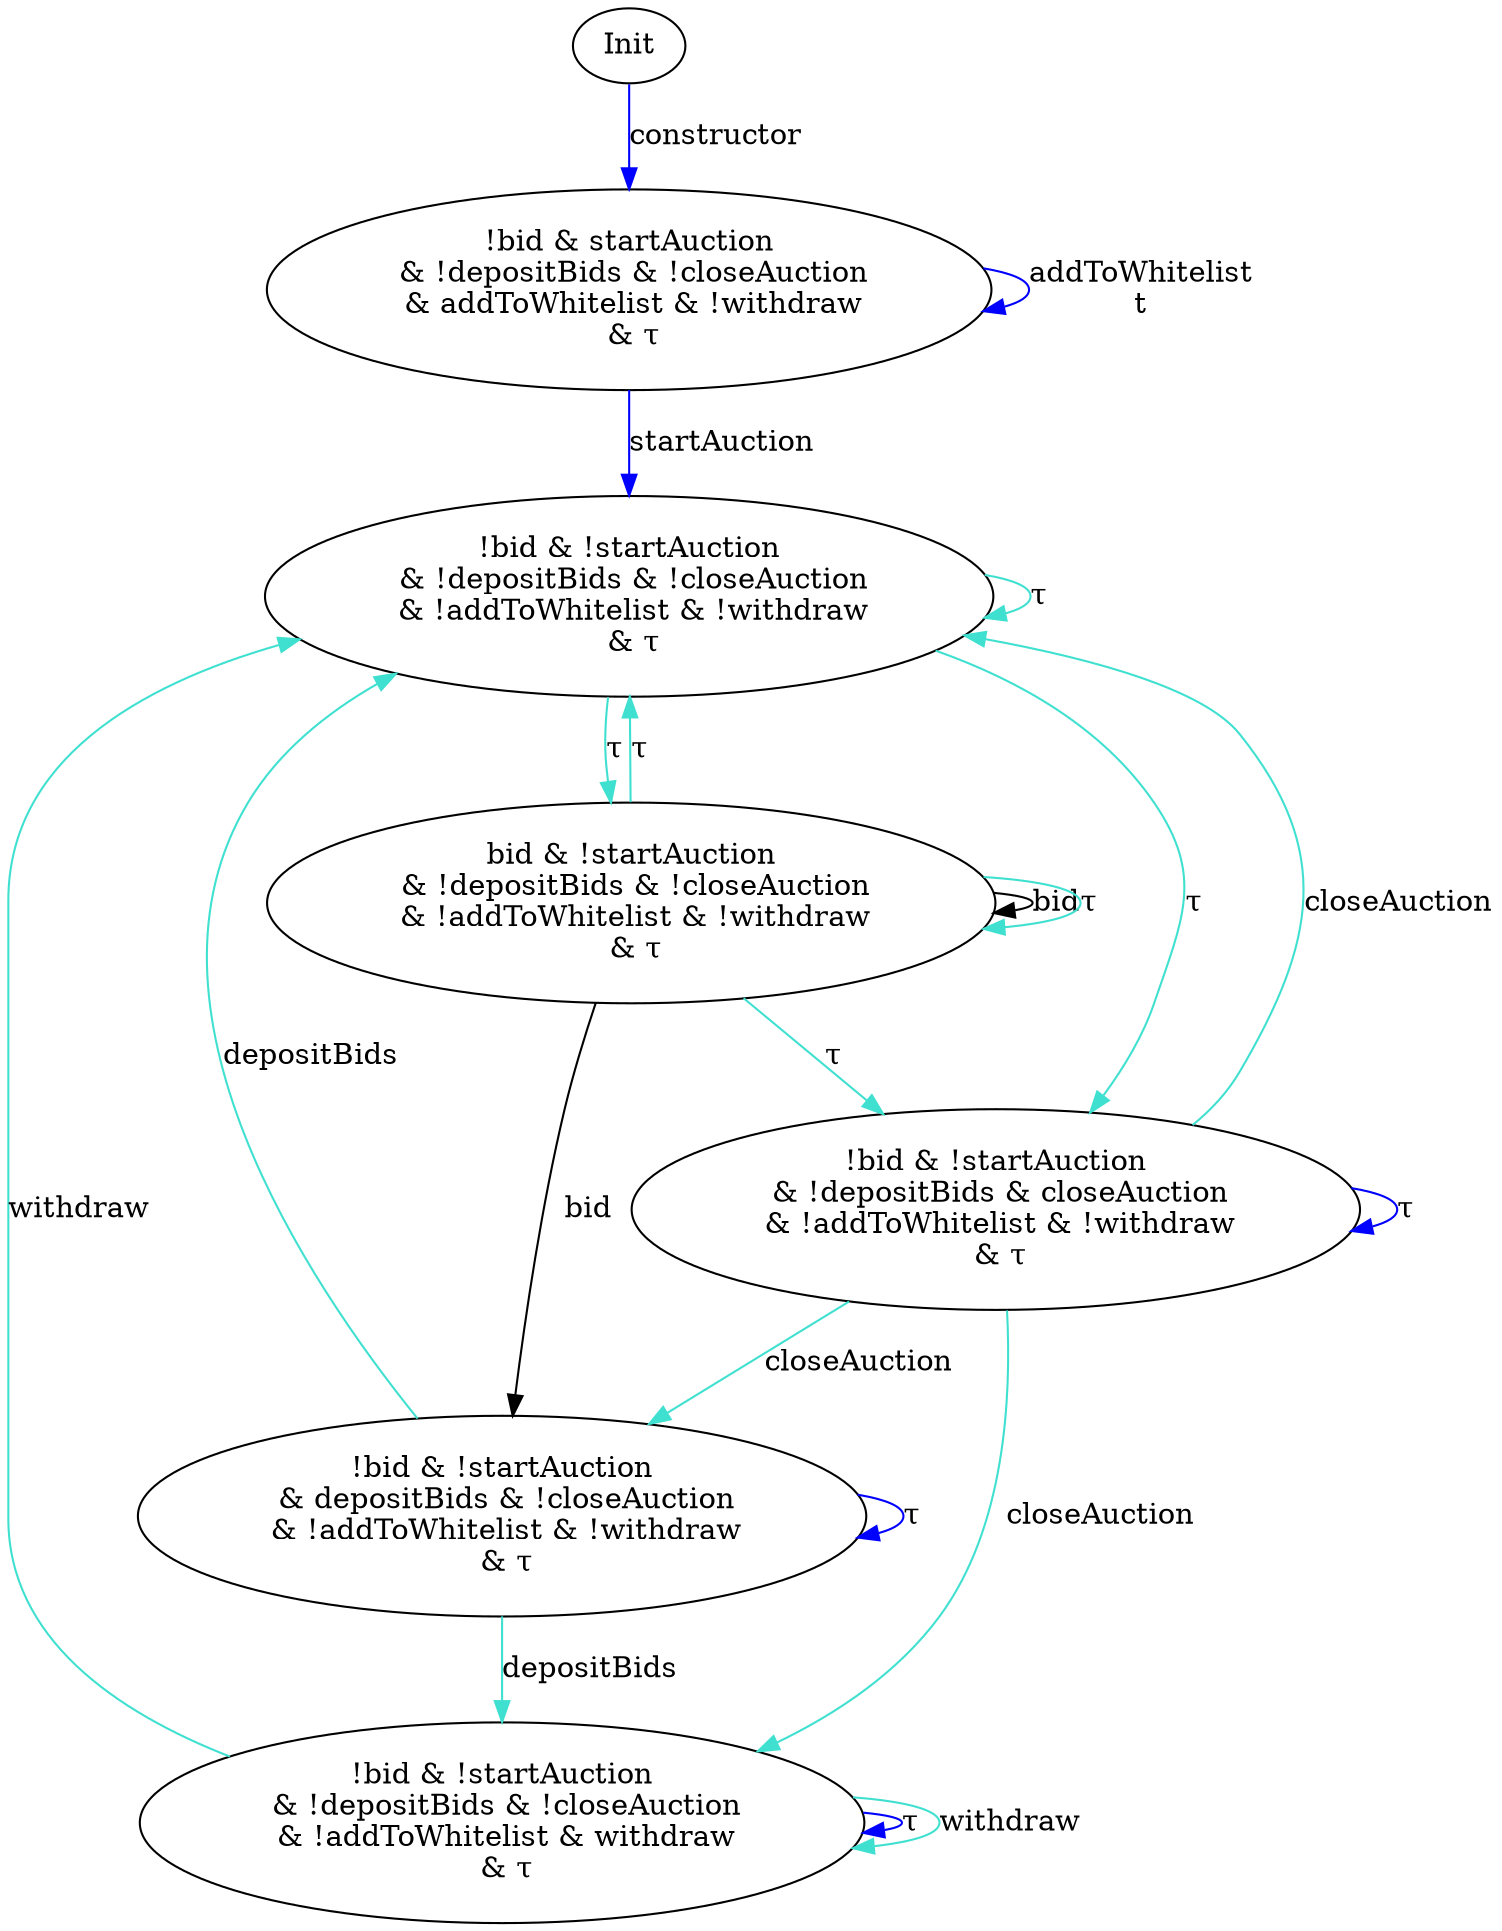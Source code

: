 digraph {
S00 [label="Init"]
S86 [label="!bid & startAuction\n & !depositBids & !closeAuction\n & addToWhitelist & !withdraw\n & τ"]
S100 [label="!bid & !startAuction\n & !depositBids & !closeAuction\n & !addToWhitelist & withdraw\n & τ"]
S108 [label="bid & !startAuction\n & !depositBids & !closeAuction\n & !addToWhitelist & !withdraw\n & τ"]
S117 [label="!bid & !startAuction\n & !depositBids & closeAuction\n & !addToWhitelist & !withdraw\n & τ"]
S118 [label="!bid & !startAuction\n & depositBids & !closeAuction\n & !addToWhitelist & !withdraw\n & τ"]
S123 [label="!bid & !startAuction\n & !depositBids & !closeAuction\n & !addToWhitelist & !withdraw\n & τ"]

S117->S117 [label="τ", style="", color="blue"]
S108->S123 [label="τ", style="", color="turquoise"]
S123->S108 [label="τ", style="", color="turquoise"]
S00->S86 [label="constructor", style="", color="blue"]
S86->S86 [label="addToWhitelist\nt", style="", color="blue"]
S108->S108 [label="bid", style="", color="black"]
S108->S118 [label="bid", style="", color="black"]
S100->S100 [label="τ", style="", color="blue"]
S117->S123 [label="closeAuction", style="", color="turquoise"]
S118->S100 [label="depositBids", style="", color="turquoise"]
S118->S118 [label="τ", style="", color="blue"]
S86->S123 [label="startAuction", style="", color="blue"]
S100->S123 [label="withdraw", style="", color="turquoise"]
S108->S108 [label="τ", style="", color="turquoise"]
S118->S123 [label="depositBids", style="", color="turquoise"]
S123->S123 [label="τ", style="", color="turquoise"]
S123->S117 [label="τ", style="", color="turquoise"]
S117->S100 [label="closeAuction", style="", color="turquoise"]
S100->S100 [label="withdraw", style="", color="turquoise"]
S108->S117 [label="τ", style="", color="turquoise"]
S117->S118 [label="closeAuction", style="", color="turquoise"]
}
